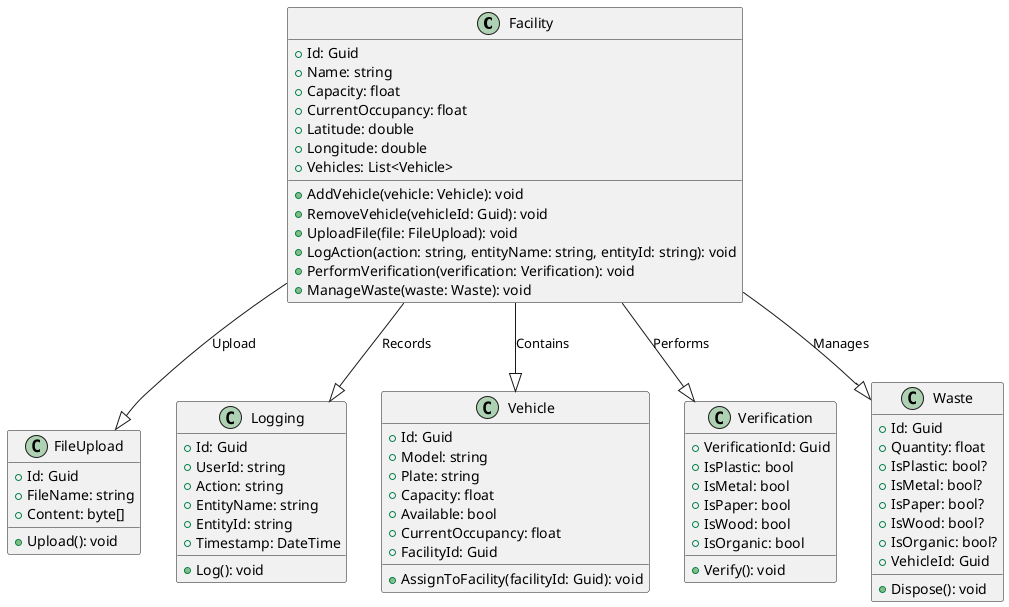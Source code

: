 @startuml

class Facility {
  + Id: Guid
  + Name: string
  + Capacity: float
  + CurrentOccupancy: float
  + Latitude: double
  + Longitude: double
  + Vehicles: List<Vehicle>

  + AddVehicle(vehicle: Vehicle): void
  + RemoveVehicle(vehicleId: Guid): void
  + UploadFile(file: FileUpload): void
  + LogAction(action: string, entityName: string, entityId: string): void
  + PerformVerification(verification: Verification): void
  + ManageWaste(waste: Waste): void
}

class FileUpload {
  + Id: Guid
  + FileName: string
  + Content: byte[]

  + Upload(): void
}

class Logging {
  + Id: Guid
  + UserId: string
  + Action: string
  + EntityName: string
  + EntityId: string
  + Timestamp: DateTime

  + Log(): void
}

class Vehicle {
  + Id: Guid
  + Model: string
  + Plate: string
  + Capacity: float
  + Available: bool
  + CurrentOccupancy: float
  + FacilityId: Guid

  + AssignToFacility(facilityId: Guid): void
}

class Verification {
  + VerificationId: Guid
  + IsPlastic: bool
  + IsMetal: bool
  + IsPaper: bool
  + IsWood: bool
  + IsOrganic: bool

  + Verify(): void
}

class Waste {
  + Id: Guid
  + Quantity: float
  + IsPlastic: bool?
  + IsMetal: bool?
  + IsPaper: bool?
  + IsWood: bool?
  + IsOrganic: bool?
  + VehicleId: Guid

  + Dispose(): void
}

Facility --|> Vehicle : Contains
Facility --|> FileUpload : Upload
Facility --|> Logging : Records
Facility --|> Verification : Performs
Facility --|> Waste : Manages

@enduml
